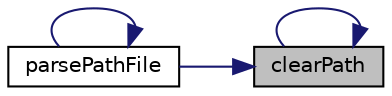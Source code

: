digraph "clearPath"
{
 // LATEX_PDF_SIZE
  bgcolor="transparent";
  edge [fontname="Helvetica",fontsize="10",labelfontname="Helvetica",labelfontsize="10"];
  node [fontname="Helvetica",fontsize="10",shape=record];
  rankdir="RL";
  Node1 [label="clearPath",height=0.2,width=0.4,color="black", fillcolor="grey75", style="filled", fontcolor="black",tooltip=" "];
  Node1 -> Node1 [dir="back",color="midnightblue",fontsize="10",style="solid",fontname="Helvetica"];
  Node1 -> Node2 [dir="back",color="midnightblue",fontsize="10",style="solid",fontname="Helvetica"];
  Node2 [label="parsePathFile",height=0.2,width=0.4,color="black",URL="$class_p_r_i_s_m_1_1_straight_needle_insertion_logic.html#a25ea3c5b1eedfdb288727d2c799f5049",tooltip=" "];
  Node2 -> Node2 [dir="back",color="midnightblue",fontsize="10",style="solid",fontname="Helvetica"];
}
